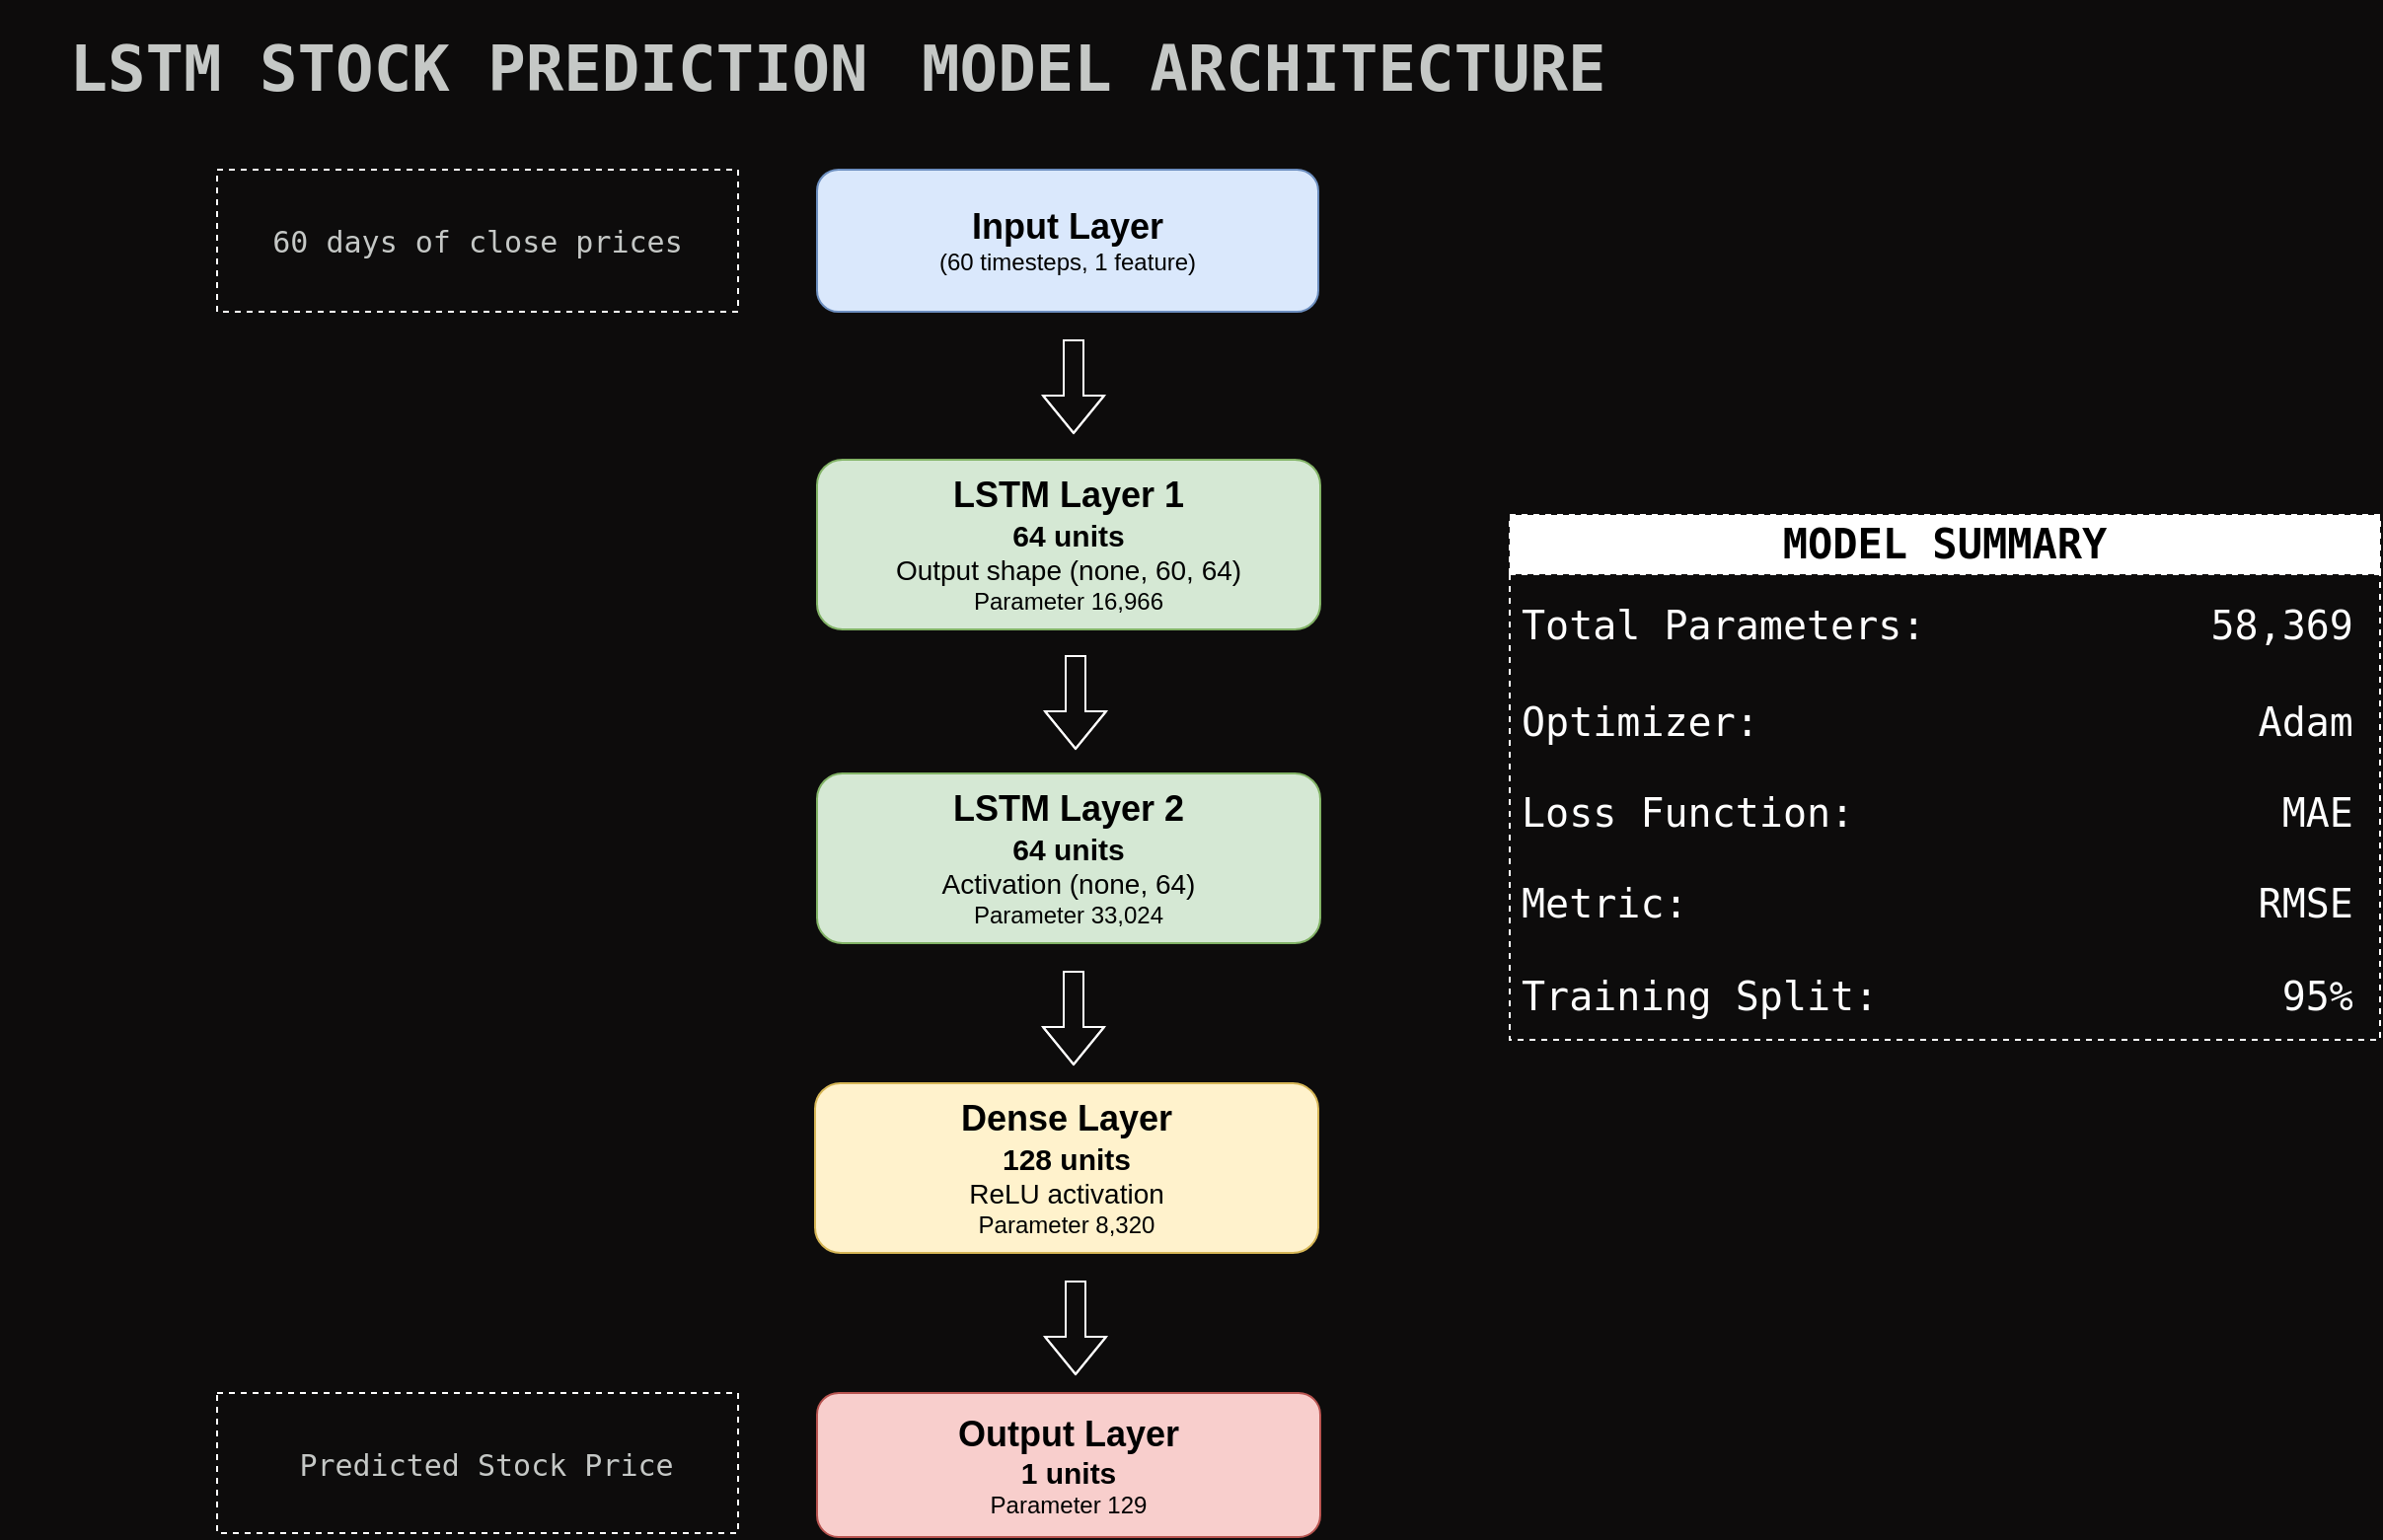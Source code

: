 <mxfile version="26.0.16">
  <diagram name="Page-1" id="ZFPFeuCsEyuPPc1-gpU_">
    <mxGraphModel dx="1615" dy="955" grid="0" gridSize="10" guides="1" tooltips="1" connect="1" arrows="1" fold="1" page="1" pageScale="1" pageWidth="1400" pageHeight="850" background="light-dark(#0d0c0c, #121212)" math="0" shadow="0">
      <root>
        <mxCell id="0" />
        <mxCell id="1" parent="0" />
        <mxCell id="s3mLMZnLfmYUcZO2vfWd-1" value="&lt;font style=&quot;font-size: 18px;&quot;&gt;&lt;b&gt;Input Layer&lt;/b&gt;&lt;/font&gt;&lt;div&gt;&lt;div&gt;(60 timesteps, 1 feature)&lt;/div&gt;&lt;/div&gt;" style="rounded=1;whiteSpace=wrap;html=1;fillColor=#dae8fc;strokeColor=#6c8ebf;" vertex="1" parent="1">
          <mxGeometry x="433" y="110" width="254" height="72" as="geometry" />
        </mxCell>
        <mxCell id="s3mLMZnLfmYUcZO2vfWd-2" value="&lt;span style=&quot;font-size: 18px;&quot;&gt;&lt;b&gt;LSTM Layer 1&lt;/b&gt;&lt;/span&gt;&lt;div&gt;&lt;b style=&quot;&quot;&gt;&lt;font style=&quot;font-size: 15px;&quot;&gt;64 units&lt;/font&gt;&lt;/b&gt;&lt;/div&gt;&lt;div&gt;&lt;font style=&quot;font-size: 14px;&quot;&gt;Output shape (none, 60, 64)&lt;/font&gt;&lt;br&gt;&lt;div&gt;Parameter 16,966&lt;/div&gt;&lt;/div&gt;" style="rounded=1;whiteSpace=wrap;html=1;fillColor=#d5e8d4;strokeColor=#82b366;" vertex="1" parent="1">
          <mxGeometry x="433" y="257" width="255" height="86" as="geometry" />
        </mxCell>
        <mxCell id="s3mLMZnLfmYUcZO2vfWd-3" value="&lt;span style=&quot;font-size: 18px;&quot;&gt;&lt;b&gt;LSTM Layer 2&lt;/b&gt;&lt;/span&gt;&lt;div&gt;&lt;b style=&quot;&quot;&gt;&lt;font style=&quot;font-size: 15px;&quot;&gt;64 units&lt;/font&gt;&lt;/b&gt;&lt;/div&gt;&lt;div&gt;&lt;font style=&quot;font-size: 14px;&quot;&gt;Activation (none, 64)&lt;/font&gt;&lt;br&gt;&lt;div&gt;Parameter 33,024&lt;/div&gt;&lt;/div&gt;" style="rounded=1;whiteSpace=wrap;html=1;fillColor=#d5e8d4;strokeColor=#82b366;" vertex="1" parent="1">
          <mxGeometry x="433" y="416" width="255" height="86" as="geometry" />
        </mxCell>
        <mxCell id="s3mLMZnLfmYUcZO2vfWd-4" value="&lt;span style=&quot;font-size: 18px;&quot;&gt;&lt;b&gt;Dense Layer&lt;/b&gt;&lt;/span&gt;&lt;br&gt;&lt;div&gt;&lt;b style=&quot;&quot;&gt;&lt;font style=&quot;font-size: 15px;&quot;&gt;128 units&lt;/font&gt;&lt;/b&gt;&lt;/div&gt;&lt;div&gt;&lt;span style=&quot;font-size: 14px;&quot;&gt;ReLU activation&lt;/span&gt;&lt;br&gt;&lt;div&gt;Parameter 8,320&lt;/div&gt;&lt;/div&gt;" style="rounded=1;whiteSpace=wrap;html=1;fillColor=#fff2cc;strokeColor=#d6b656;" vertex="1" parent="1">
          <mxGeometry x="432" y="573" width="255" height="86" as="geometry" />
        </mxCell>
        <mxCell id="s3mLMZnLfmYUcZO2vfWd-5" value="&lt;span style=&quot;font-size: 18px;&quot;&gt;&lt;b&gt;Output Layer&lt;/b&gt;&lt;/span&gt;&lt;br&gt;&lt;div&gt;&lt;b style=&quot;&quot;&gt;&lt;font style=&quot;font-size: 15px;&quot;&gt;1 units&lt;/font&gt;&lt;/b&gt;&lt;/div&gt;&lt;div&gt;&lt;div&gt;Parameter 129&lt;/div&gt;&lt;/div&gt;" style="rounded=1;whiteSpace=wrap;html=1;fillColor=#f8cecc;strokeColor=#b85450;" vertex="1" parent="1">
          <mxGeometry x="433" y="730" width="255" height="73" as="geometry" />
        </mxCell>
        <mxCell id="s3mLMZnLfmYUcZO2vfWd-7" value="" style="shape=flexArrow;endArrow=classic;html=1;rounded=0;strokeColor=#FFFFFF;" edge="1" parent="1">
          <mxGeometry width="50" height="50" relative="1" as="geometry">
            <mxPoint x="563" y="196" as="sourcePoint" />
            <mxPoint x="563" y="244" as="targetPoint" />
            <Array as="points">
              <mxPoint x="563" y="201" />
            </Array>
          </mxGeometry>
        </mxCell>
        <mxCell id="s3mLMZnLfmYUcZO2vfWd-8" value="" style="shape=flexArrow;endArrow=classic;html=1;rounded=0;strokeColor=#FFFFFF;" edge="1" parent="1">
          <mxGeometry width="50" height="50" relative="1" as="geometry">
            <mxPoint x="564" y="356" as="sourcePoint" />
            <mxPoint x="564" y="404" as="targetPoint" />
            <Array as="points">
              <mxPoint x="564" y="361" />
            </Array>
          </mxGeometry>
        </mxCell>
        <mxCell id="s3mLMZnLfmYUcZO2vfWd-9" value="" style="shape=flexArrow;endArrow=classic;html=1;rounded=0;strokeColor=#FFFFFF;" edge="1" parent="1">
          <mxGeometry width="50" height="50" relative="1" as="geometry">
            <mxPoint x="563" y="516" as="sourcePoint" />
            <mxPoint x="563" y="564" as="targetPoint" />
            <Array as="points">
              <mxPoint x="563" y="521" />
            </Array>
          </mxGeometry>
        </mxCell>
        <mxCell id="s3mLMZnLfmYUcZO2vfWd-10" value="" style="shape=flexArrow;endArrow=classic;html=1;rounded=0;strokeColor=#FFFFFF;" edge="1" parent="1">
          <mxGeometry width="50" height="50" relative="1" as="geometry">
            <mxPoint x="564" y="673" as="sourcePoint" />
            <mxPoint x="564" y="721" as="targetPoint" />
            <Array as="points">
              <mxPoint x="564" y="678" />
            </Array>
          </mxGeometry>
        </mxCell>
        <mxCell id="s3mLMZnLfmYUcZO2vfWd-11" value="&lt;span style=&quot;color: rgb(197, 200, 198); font-family: berkeleyMono, &amp;quot;berkeleyMono Fallback&amp;quot;, ui-monospace, SFMono-Regular, monospace; text-align: right; white-space-collapse: preserve;&quot;&gt;&lt;font style=&quot;font-size: 15px;&quot;&gt; 60 days of close prices &lt;/font&gt;&lt;/span&gt;" style="rounded=0;whiteSpace=wrap;html=1;dashed=1;fillColor=none;strokeColor=#FFFFFF;" vertex="1" parent="1">
          <mxGeometry x="129" y="110" width="264" height="72" as="geometry" />
        </mxCell>
        <mxCell id="s3mLMZnLfmYUcZO2vfWd-12" value="&lt;span style=&quot;color: rgb(197, 200, 198); font-family: berkeleyMono, &amp;quot;berkeleyMono Fallback&amp;quot;, ui-monospace, SFMono-Regular, monospace; text-align: right; white-space-collapse: preserve;&quot;&gt;&lt;font style=&quot;font-size: 15px;&quot;&gt; Predicted Stock Price&lt;/font&gt;&lt;/span&gt;" style="rounded=0;whiteSpace=wrap;html=1;dashed=1;fillColor=none;strokeColor=#FFFFFF;" vertex="1" parent="1">
          <mxGeometry x="129" y="730" width="264" height="71" as="geometry" />
        </mxCell>
        <mxCell id="s3mLMZnLfmYUcZO2vfWd-13" value="&lt;font style=&quot;font-size: 32px;&quot;&gt;&lt;b&gt;&lt;span style=&quot;box-sizing: border-box; border: 0px solid rgb(229, 231, 235); scrollbar-color: auto; scrollbar-width: auto; --tw-border-spacing-x: 0; --tw-border-spacing-y: 0; --tw-translate-x: 0; --tw-translate-y: 0; --tw-rotate: 0; --tw-skew-x: 0; --tw-skew-y: 0; --tw-scale-x: 1; --tw-scale-y: 1; --tw-pan-x: ; --tw-pan-y: ; --tw-pinch-zoom: ; --tw-scroll-snap-strictness: proximity; --tw-gradient-from-position: ; --tw-gradient-via-position: ; --tw-gradient-to-position: ; --tw-ordinal: ; --tw-slashed-zero: ; --tw-numeric-figure: ; --tw-numeric-spacing: ; --tw-numeric-fraction: ; --tw-ring-inset: ; --tw-ring-offset-width: 0px; --tw-ring-offset-color: #fff; --tw-ring-color: rgb(59 130 246/0.5); --tw-ring-offset-shadow: 0 0 #0000; --tw-ring-shadow: 0 0 #0000; --tw-shadow: 0 0 #0000; --tw-shadow-colored: 0 0 #0000; --tw-blur: ; --tw-brightness: ; --tw-contrast: ; --tw-grayscale: ; --tw-hue-rotate: ; --tw-invert: ; --tw-saturate: ; --tw-sepia: ; --tw-drop-shadow: ; --tw-backdrop-blur: ; --tw-backdrop-brightness: ; --tw-backdrop-contrast: ; --tw-backdrop-grayscale: ; --tw-backdrop-hue-rotate: ; --tw-backdrop-invert: ; --tw-backdrop-opacity: ; --tw-backdrop-saturate: ; --tw-backdrop-sepia: ; --tw-contain-size: ; --tw-contain-layout: ; --tw-contain-paint: ; --tw-contain-style: ; user-select: none; color: rgb(197, 200, 198); font-family: berkeleyMono, &amp;quot;berkeleyMono Fallback&amp;quot;, ui-monospace, SFMono-Regular, monospace; white-space-collapse: preserve; background-color: transparent; opacity: 1; line-height: 1.429; flex-shrink: 0; padding: 8px; text-align: right;&quot;&gt;LSTM STOCK PREDICTION &lt;/span&gt;&lt;span style=&quot;color: rgb(197, 200, 198); font-family: berkeleyMono, &amp;quot;berkeleyMono Fallback&amp;quot;, ui-monospace, SFMono-Regular, monospace; text-align: right; white-space-collapse: preserve;&quot;&gt;MODEL &lt;/span&gt;&lt;span style=&quot;color: rgb(197, 200, 198); font-family: berkeleyMono, &amp;quot;berkeleyMono Fallback&amp;quot;, ui-monospace, SFMono-Regular, monospace; text-align: right; white-space-collapse: preserve;&quot;&gt;ARCHITECTURE&lt;/span&gt;&lt;/b&gt;&lt;/font&gt;" style="text;html=1;align=center;verticalAlign=middle;whiteSpace=wrap;rounded=0;" vertex="1" parent="1">
          <mxGeometry x="19" y="24" width="841" height="69" as="geometry" />
        </mxCell>
        <mxCell id="s3mLMZnLfmYUcZO2vfWd-14" value="&lt;span style=&quot;font-family: berkeleyMono, &amp;quot;berkeleyMono Fallback&amp;quot;, ui-monospace, SFMono-Regular, monospace; text-align: right; white-space-collapse: preserve;&quot;&gt;&lt;font style=&quot;color: rgb(0, 0, 0); font-size: 21px;&quot;&gt;&lt;b style=&quot;&quot;&gt;MODEL SUMMARY&lt;/b&gt;&lt;/font&gt;&lt;/span&gt;" style="swimlane;fontStyle=0;childLayout=stackLayout;horizontal=1;startSize=30;horizontalStack=0;resizeParent=1;resizeParentMax=0;resizeLast=0;collapsible=1;marginBottom=0;whiteSpace=wrap;html=1;dashed=1;strokeColor=#FFFFFF;" vertex="1" parent="1">
          <mxGeometry x="784" y="285" width="441" height="266" as="geometry" />
        </mxCell>
        <mxCell id="s3mLMZnLfmYUcZO2vfWd-15" value="&lt;span style=&quot;font-family: berkeleyMono, &amp;quot;berkeleyMono Fallback&amp;quot;, ui-monospace, SFMono-Regular, monospace; text-align: right; white-space-collapse: preserve;&quot;&gt;&lt;font style=&quot;color: rgb(255, 255, 255); font-size: 20px;&quot;&gt;Total Parameters:            58,369&lt;/font&gt;&lt;/span&gt;" style="text;strokeColor=none;fillColor=none;align=left;verticalAlign=middle;spacingLeft=4;spacingRight=4;overflow=hidden;points=[[0,0.5],[1,0.5]];portConstraint=eastwest;rotatable=0;whiteSpace=wrap;html=1;" vertex="1" parent="s3mLMZnLfmYUcZO2vfWd-14">
          <mxGeometry y="30" width="441" height="50" as="geometry" />
        </mxCell>
        <mxCell id="s3mLMZnLfmYUcZO2vfWd-16" value="&lt;span style=&quot;font-family: berkeleyMono, &amp;quot;berkeleyMono Fallback&amp;quot;, ui-monospace, SFMono-Regular, monospace; text-align: right; white-space-collapse: preserve;&quot;&gt;&lt;font style=&quot;color: rgb(255, 255, 255); font-size: 20px;&quot;&gt;Optimizer:                     Adam&lt;/font&gt;&lt;/span&gt;" style="text;strokeColor=none;fillColor=none;align=left;verticalAlign=middle;spacingLeft=4;spacingRight=4;overflow=hidden;points=[[0,0.5],[1,0.5]];portConstraint=eastwest;rotatable=0;whiteSpace=wrap;html=1;" vertex="1" parent="s3mLMZnLfmYUcZO2vfWd-14">
          <mxGeometry y="80" width="441" height="47" as="geometry" />
        </mxCell>
        <mxCell id="s3mLMZnLfmYUcZO2vfWd-17" value="&lt;span style=&quot;font-family: berkeleyMono, &amp;quot;berkeleyMono Fallback&amp;quot;, ui-monospace, SFMono-Regular, monospace; text-align: right; white-space-collapse: preserve;&quot;&gt;&lt;font style=&quot;color: rgb(255, 255, 255); font-size: 20px;&quot;&gt;Loss Function:                  MAE &lt;/font&gt;&lt;/span&gt;" style="text;strokeColor=none;fillColor=none;align=left;verticalAlign=middle;spacingLeft=4;spacingRight=4;overflow=hidden;points=[[0,0.5],[1,0.5]];portConstraint=eastwest;rotatable=0;whiteSpace=wrap;html=1;" vertex="1" parent="s3mLMZnLfmYUcZO2vfWd-14">
          <mxGeometry y="127" width="441" height="46" as="geometry" />
        </mxCell>
        <mxCell id="s3mLMZnLfmYUcZO2vfWd-18" value="&lt;span style=&quot;font-family: berkeleyMono, &amp;quot;berkeleyMono Fallback&amp;quot;, ui-monospace, SFMono-Regular, monospace; text-align: right; white-space-collapse: preserve;&quot;&gt;&lt;font style=&quot;color: rgb(255, 255, 255); font-size: 20px;&quot;&gt;Metric:                        RMSE &lt;/font&gt;&lt;/span&gt;" style="text;strokeColor=none;fillColor=none;align=left;verticalAlign=middle;spacingLeft=4;spacingRight=4;overflow=hidden;points=[[0,0.5],[1,0.5]];portConstraint=eastwest;rotatable=0;whiteSpace=wrap;html=1;" vertex="1" parent="s3mLMZnLfmYUcZO2vfWd-14">
          <mxGeometry y="173" width="441" height="46" as="geometry" />
        </mxCell>
        <mxCell id="s3mLMZnLfmYUcZO2vfWd-19" value="&lt;span style=&quot;font-family: berkeleyMono, &amp;quot;berkeleyMono Fallback&amp;quot;, ui-monospace, SFMono-Regular, monospace; text-align: right; white-space-collapse: preserve;&quot;&gt;&lt;font style=&quot;color: rgb(255, 255, 255); font-size: 20px;&quot;&gt;Training Split:                 95%&lt;/font&gt;&lt;/span&gt;" style="text;strokeColor=none;fillColor=none;align=left;verticalAlign=middle;spacingLeft=4;spacingRight=4;overflow=hidden;points=[[0,0.5],[1,0.5]];portConstraint=eastwest;rotatable=0;whiteSpace=wrap;html=1;" vertex="1" parent="s3mLMZnLfmYUcZO2vfWd-14">
          <mxGeometry y="219" width="441" height="47" as="geometry" />
        </mxCell>
      </root>
    </mxGraphModel>
  </diagram>
</mxfile>
